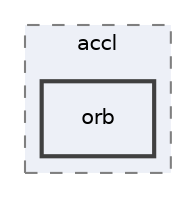 digraph "packages/eazyai/inc/accl/orb"
{
 // INTERACTIVE_SVG=YES
 // LATEX_PDF_SIZE
  bgcolor="transparent";
  edge [fontname="Helvetica",fontsize="10",labelfontname="Helvetica",labelfontsize="10"];
  node [fontname="Helvetica",fontsize="10",shape=record];
  compound=true
  subgraph clusterdir_f59ccffb11b7242c996c3bd92deb66c9 {
    graph [ bgcolor="#edf0f7", pencolor="grey50", style="filled,dashed,", label="accl", fontname="Helvetica", fontsize="10", URL="dir_f59ccffb11b7242c996c3bd92deb66c9.html"]
  dir_a23bd0b987a90c996104e0f6443f81a0 [shape=box, label="orb", style="filled,bold,", fillcolor="#edf0f7", color="grey25", URL="dir_a23bd0b987a90c996104e0f6443f81a0.html"];
  }
}
